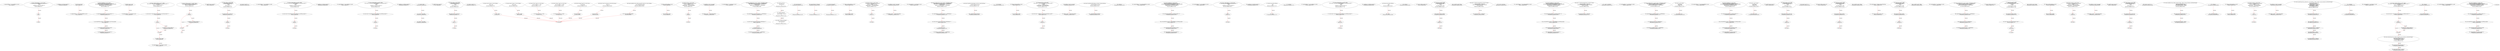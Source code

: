 digraph  {
13 [label="3_ mapping(address => uint) userBalance_re_ent12;\n13-new_variable-4-4", method="", type_label=new_variable];
19 [label="4_ function withdrawBalance_re_ent12() public{\n        if( ! (msg.sender.send(userBalance_re_ent12[msg.sender]) ) ){\n            revert();\n        }\n        userBalance_re_ent12[msg.sender] = 0;\n    }\n19-function_definition-5-10", method="withdrawBalance_re_ent12()", type_label=function_definition];
23 [label="5_ if\n23-if-6-8", method="withdrawBalance_re_ent12()", type_label=if];
1814 [label="5_ end_if", method="withdrawBalance_re_ent12()", type_label=end_if];
41 [label="8_ userBalance_re_ent12[msg.sender] = 0;\n41-expression_statement-9-9", method="withdrawBalance_re_ent12()", type_label=expression_statement];
49 [label="10_ bool private stopped;\n49-new_variable-11-11", method="", type_label=new_variable];
54 [label="11_ mapping(address => uint) redeemableEther_re_ent11;\n54-new_variable-12-12", method="", type_label=new_variable];
60 [label="12_ function claimReward_re_ent11() public {        \n        require(redeemableEther_re_ent11[msg.sender] > 0);\n        uint transferValue_re_ent11 = redeemableEther_re_ent11[msg.sender];\n        msg.sender.transfer(transferValue_re_ent11);    \n        redeemableEther_re_ent11[msg.sender] = 0;\n    }\n60-function_definition-13-18", method="claimReward_re_ent11()", type_label=function_definition];
64 [label="13_ require(redeemableEther_re_ent11[msg.sender] > 0);\n64-expression_statement-14-14", method="claimReward_re_ent11()", type_label=expression_statement];
75 [label="14_ uint transferValue_re_ent11 = redeemableEther_re_ent11[msg.sender];\n75-new_variable-15-15", method="claimReward_re_ent11()", type_label=new_variable];
85 [label="15_ msg.sender.transfer(transferValue_re_ent11);\n85-expression_statement-16-16", method="claimReward_re_ent11()", type_label=expression_statement];
94 [label="16_ redeemableEther_re_ent11[msg.sender] = 0;\n94-expression_statement-17-17", method="claimReward_re_ent11()", type_label=expression_statement];
102 [label="18_ address private _owner;\n102-new_variable-19-19", method="", type_label=new_variable];
107 [label="19_ mapping(address => uint) balances_re_ent1;\n107-new_variable-20-20", method="", type_label=new_variable];
113 [label="20_ function withdraw_balances_re_ent1 () public {\n       (bool success,) =msg.sender.call.value(balances_re_ent1[msg.sender ])(\"\");\n       if (success)\n          balances_re_ent1[msg.sender] = 0;\n      }\n113-function_definition-21-25", method="withdraw_balances_re_ent1()", type_label=function_definition];
117 [label="21_ (bool success,) =msg.sender.call.value(balances_re_ent1[msg.sender ])(\"\");\n117-new_variable-22-22", method="withdraw_balances_re_ent1()", type_label=new_variable];
141 [label="22_ if\n141-if-23-24", method="withdraw_balances_re_ent1()", type_label=if];
1932 [label="22_ end_if", method="withdraw_balances_re_ent1()", type_label=end_if];
143 [label="23_ balances_re_ent1[msg.sender] = 0;\n143-expression_statement-24-24", method="withdraw_balances_re_ent1()", type_label=expression_statement];
151 [label="25_ address private _master;\n151-new_variable-26-26", method="", type_label=new_variable];
156 [label="26_ mapping(address => uint) balances_re_ent36;\n156-new_variable-27-27", method="", type_label=new_variable];
162 [label="27_ function withdraw_balances_re_ent36 () public {\n       if (msg.sender.send(balances_re_ent36[msg.sender ]))\n          balances_re_ent36[msg.sender] = 0;\n      }\n162-function_definition-28-31", method="withdraw_balances_re_ent36()", type_label=function_definition];
166 [label="28_ if\n166-if-29-30", method="withdraw_balances_re_ent36()", type_label=if];
1957 [label="28_ end_if", method="withdraw_balances_re_ent36()", type_label=end_if];
179 [label="29_ balances_re_ent36[msg.sender] = 0;\n179-expression_statement-30-30", method="withdraw_balances_re_ent36()", type_label=expression_statement];
189 [label="32_ uint256 counter_re_ent35 =0;\n189-new_variable-33-33", method="", type_label=new_variable];
194 [label="33_ function callme_re_ent35() public{\n        require(counter_re_ent35<=5);\n	if( ! (msg.sender.send(10 ether) ) ){\n            revert();\n        }\n        counter_re_ent35 += 1;\n    }\n194-function_definition-34-40", method="callme_re_ent35()", type_label=function_definition];
198 [label="34_ require(counter_re_ent35<=5);\n198-expression_statement-35-35", method="callme_re_ent35()", type_label=expression_statement];
205 [label="35_ if\n205-if-36-38", method="callme_re_ent35()", type_label=if];
1996 [label="35_ end_if", method="callme_re_ent35()", type_label=end_if];
220 [label="38_ counter_re_ent35 += 1;\n220-expression_statement-39-39", method="callme_re_ent35()", type_label=expression_statement];
226 [label="41_ mapping(address => uint) userBalance_re_ent40;\n226-new_variable-42-42", method="", type_label=new_variable];
232 [label="42_ function withdrawBalance_re_ent40() public{\n        (bool success,)=msg.sender.call.value(userBalance_re_ent40[msg.sender])(\"\");\n        if( ! success ){\n            revert();\n        }\n        userBalance_re_ent40[msg.sender] = 0;\n    }\n232-function_definition-43-49", method="withdrawBalance_re_ent40()", type_label=function_definition];
236 [label="43_ (bool success,)=msg.sender.call.value(userBalance_re_ent40[msg.sender])(\"\");\n236-new_variable-44-44", method="withdrawBalance_re_ent40()", type_label=new_variable];
260 [label="44_ if\n260-if-45-47", method="withdrawBalance_re_ent40()", type_label=if];
2051 [label="44_ end_if", method="withdrawBalance_re_ent40()", type_label=end_if];
266 [label="47_ userBalance_re_ent40[msg.sender] = 0;\n266-expression_statement-48-48", method="withdrawBalance_re_ent40()", type_label=expression_statement];
284 [label="50_ mapping(address => uint) userBalance_re_ent33;\n284-new_variable-51-51", method="", type_label=new_variable];
290 [label="51_ function withdrawBalance_re_ent33() public{\n        (bool success,)= msg.sender.call.value(userBalance_re_ent33[msg.sender])(\"\");\n        if( ! success ){\n            revert();\n        }\n        userBalance_re_ent33[msg.sender] = 0;\n    }\n290-function_definition-52-58", method="withdrawBalance_re_ent33()", type_label=function_definition];
294 [label="52_ (bool success,)= msg.sender.call.value(userBalance_re_ent33[msg.sender])(\"\");\n294-new_variable-53-53", method="withdrawBalance_re_ent33()", type_label=new_variable];
318 [label="53_ if\n318-if-54-56", method="withdrawBalance_re_ent33()", type_label=if];
2109 [label="53_ end_if", method="withdrawBalance_re_ent33()", type_label=end_if];
324 [label="56_ userBalance_re_ent33[msg.sender] = 0;\n324-expression_statement-57-57", method="withdrawBalance_re_ent33()", type_label=expression_statement];
344 [label="61_ stopped = false;\n344-expression_statement-62-62", method="", type_label=expression_statement];
349 [label="62_ _owner = msg.sender;\n349-expression_statement-63-63", method="", type_label=expression_statement];
355 [label="63_ _master = msg.sender;\n355-expression_statement-64-64", method="", type_label=expression_statement];
377 [label="67_ uint256 counter_re_ent42 =0;\n377-new_variable-68-68", method="", type_label=new_variable];
382 [label="68_ function callme_re_ent42() public{\n        require(counter_re_ent42<=5);\n	if( ! (msg.sender.send(10 ether) ) ){\n            revert();\n        }\n        counter_re_ent42 += 1;\n    }\n382-function_definition-69-75", method="callme_re_ent42()", type_label=function_definition];
386 [label="69_ require(counter_re_ent42<=5);\n386-expression_statement-70-70", method="callme_re_ent42()", type_label=expression_statement];
393 [label="70_ if\n393-if-71-73", method="callme_re_ent42()", type_label=if];
2184 [label="70_ end_if", method="callme_re_ent42()", type_label=end_if];
408 [label="73_ counter_re_ent42 += 1;\n408-expression_statement-74-74", method="callme_re_ent42()", type_label=expression_statement];
412 [label="75_ function owner() public view returns (address)\n    {\n        return _owner;\n    }\n412-function_definition-76-79", method="owner()", type_label=function_definition];
421 [label="77_ return _owner;\n421-return-78-78", method="owner()", type_label=return];
423 [label="79_ address payable lastPlayer_re_ent2;\n423-new_variable-80-80", method="", type_label=new_variable];
427 [label="80_ uint jackpot_re_ent2;\n427-new_variable-81-81", method="", type_label=new_variable];
431 [label="81_ function buyTicket_re_ent2() public{\n	    if (!(lastPlayer_re_ent2.send(jackpot_re_ent2)))\n        revert();\n      lastPlayer_re_ent2 = msg.sender;\n      jackpot_re_ent2    = address(this).balance;\n    }\n431-function_definition-82-87", method="buyTicket_re_ent2()", type_label=function_definition];
435 [label="82_ if\n435-if-83-84", method="buyTicket_re_ent2()", type_label=if];
2226 [label="82_ end_if", method="buyTicket_re_ent2()", type_label=end_if];
446 [label="84_ lastPlayer_re_ent2 = msg.sender;\n446-expression_statement-85-85", method="buyTicket_re_ent2()", type_label=expression_statement];
452 [label="85_ jackpot_re_ent2    = address(this).balance;\n452-expression_statement-86-86", method="buyTicket_re_ent2()", type_label=expression_statement];
460 [label="87_ function master() public view returns (address)\n    {\n        return _master;\n    }\n460-function_definition-88-91", method="master()", type_label=function_definition];
469 [label="89_ return _master;\n469-return-90-90", method="master()", type_label=return];
471 [label="91_ mapping(address => uint) balances_re_ent17;\n471-new_variable-92-92", method="", type_label=new_variable];
477 [label="92_ function withdrawFunds_re_ent17 (uint256 _weiToWithdraw) public {\n        require(balances_re_ent17[msg.sender] >= _weiToWithdraw);\n        (bool success,)=msg.sender.call.value(_weiToWithdraw)(\"\");\n        require(success);   \n        balances_re_ent17[msg.sender] -= _weiToWithdraw;\n    }\n477-function_definition-93-98", method="withdrawFunds_re_ent17(uint256 _weiToWithdraw)", type_label=function_definition];
485 [label="93_ require(balances_re_ent17[msg.sender] >= _weiToWithdraw);\n485-expression_statement-94-94", method="withdrawFunds_re_ent17(uint256 _weiToWithdraw)", type_label=expression_statement];
496 [label="94_ (bool success,)=msg.sender.call.value(_weiToWithdraw)(\"\");\n496-new_variable-95-95", method="withdrawFunds_re_ent17(uint256 _weiToWithdraw)", type_label=new_variable];
516 [label="95_ require(success);\n516-expression_statement-96-96", method="withdrawFunds_re_ent17(uint256 _weiToWithdraw)", type_label=expression_statement];
521 [label="96_ balances_re_ent17[msg.sender] -= _weiToWithdraw;\n521-expression_statement-97-97", method="withdrawFunds_re_ent17(uint256 _weiToWithdraw)", type_label=expression_statement];
529 [label="98_ modifier onlyOwner()\n    {\n        require(isOwner());\n        _;\n    }\n529-expression_statement-99-103", method="", type_label=expression_statement];
532 [label="100_ require(isOwner());\n532-expression_statement-101-101", method="", type_label=expression_statement];
538 [label="101_ _;\n538-expression_statement-102-102", method="", type_label=expression_statement];
540 [label="103_ modifier onlyMaster()\n    {\n        require(isMaster() || isOwner());\n        _;\n    }\n540-expression_statement-104-108", method="", type_label=expression_statement];
543 [label="105_ require(isMaster() || isOwner());\n543-expression_statement-106-106", method="", type_label=expression_statement];
552 [label="106_ _;\n552-expression_statement-107-107", method="", type_label=expression_statement];
554 [label="108_ modifier onlyWhenNotStopped()\n    {\n        require(!isStopped());\n        _;\n    }\n554-expression_statement-109-113", method="", type_label=expression_statement];
557 [label="110_ require(!isStopped());\n557-expression_statement-111-111", method="", type_label=expression_statement];
564 [label="111_ _;\n564-expression_statement-112-112", method="", type_label=expression_statement];
566 [label="113_ function isOwner() public view returns (bool)\n    {\n        return msg.sender == _owner;\n    }\n566-function_definition-114-117", method="isOwner()", type_label=function_definition];
575 [label="115_ return msg.sender == _owner;\n575-return-116-116", method="isOwner()", type_label=return];
581 [label="117_ address payable lastPlayer_re_ent37;\n581-new_variable-118-118", method="", type_label=new_variable];
585 [label="118_ uint jackpot_re_ent37;\n585-new_variable-119-119", method="", type_label=new_variable];
589 [label="119_ function buyTicket_re_ent37() public{\n	    if (!(lastPlayer_re_ent37.send(jackpot_re_ent37)))\n        revert();\n      lastPlayer_re_ent37 = msg.sender;\n      jackpot_re_ent37    = address(this).balance;\n    }\n589-function_definition-120-125", method="buyTicket_re_ent37()", type_label=function_definition];
593 [label="120_ if\n593-if-121-122", method="buyTicket_re_ent37()", type_label=if];
2384 [label="120_ end_if", method="buyTicket_re_ent37()", type_label=end_if];
604 [label="122_ lastPlayer_re_ent37 = msg.sender;\n604-expression_statement-123-123", method="buyTicket_re_ent37()", type_label=expression_statement];
610 [label="123_ jackpot_re_ent37    = address(this).balance;\n610-expression_statement-124-124", method="buyTicket_re_ent37()", type_label=expression_statement];
618 [label="125_ function isMaster() public view returns (bool)\n    {\n        return msg.sender == _master;\n    }\n618-function_definition-126-129", method="isMaster()", type_label=function_definition];
627 [label="127_ return msg.sender == _master;\n627-return-128-128", method="isMaster()", type_label=return];
633 [label="129_ mapping(address => uint) balances_re_ent3;\n633-new_variable-130-130", method="", type_label=new_variable];
639 [label="130_ function withdrawFunds_re_ent3 (uint256 _weiToWithdraw) public {\n        require(balances_re_ent3[msg.sender] >= _weiToWithdraw);\n	(bool success,)= msg.sender.call.value(_weiToWithdraw)(\"\");\n        require(success);   \n        balances_re_ent3[msg.sender] -= _weiToWithdraw;\n    }\n639-function_definition-131-136", method="withdrawFunds_re_ent3(uint256 _weiToWithdraw)", type_label=function_definition];
647 [label="131_ require(balances_re_ent3[msg.sender] >= _weiToWithdraw);\n647-expression_statement-132-132", method="withdrawFunds_re_ent3(uint256 _weiToWithdraw)", type_label=expression_statement];
658 [label="132_ (bool success,)= msg.sender.call.value(_weiToWithdraw)(\"\");\n658-new_variable-133-133", method="withdrawFunds_re_ent3(uint256 _weiToWithdraw)", type_label=new_variable];
678 [label="133_ require(success);\n678-expression_statement-134-134", method="withdrawFunds_re_ent3(uint256 _weiToWithdraw)", type_label=expression_statement];
683 [label="134_ balances_re_ent3[msg.sender] -= _weiToWithdraw;\n683-expression_statement-135-135", method="withdrawFunds_re_ent3(uint256 _weiToWithdraw)", type_label=expression_statement];
691 [label="136_ function transferOwnership(address newOwner) external onlyOwner\n    {\n        _transferOwnership(newOwner);\n    }\n691-function_definition-137-140", method="transferOwnership(address newOwner)", type_label=function_definition];
698 [label="136_ onlyOwner\n698-expression_statement-137-137", method="transferOwnership(address newOwner)", type_label=expression_statement];
701 [label="138_ _transferOwnership(newOwner);\n701-expression_statement-139-139", method="transferOwnership(address newOwner)", type_label=expression_statement];
706 [label="140_ address payable lastPlayer_re_ent9;\n706-new_variable-141-141", method="", type_label=new_variable];
710 [label="141_ uint jackpot_re_ent9;\n710-new_variable-142-142", method="", type_label=new_variable];
714 [label="142_ function buyTicket_re_ent9() public{\n	    (bool success,) = lastPlayer_re_ent9.call.value(jackpot_re_ent9)(\"\");\n	    if (!success)\n	        revert();\n      lastPlayer_re_ent9 = msg.sender;\n      jackpot_re_ent9    = address(this).balance;\n    }\n714-function_definition-143-149", method="buyTicket_re_ent9()", type_label=function_definition];
718 [label="143_ (bool success,) = lastPlayer_re_ent9.call.value(jackpot_re_ent9)(\"\");\n718-new_variable-144-144", method="buyTicket_re_ent9()", type_label=new_variable];
736 [label="144_ if\n736-if-145-146", method="buyTicket_re_ent9()", type_label=if];
2527 [label="144_ end_if", method="buyTicket_re_ent9()", type_label=end_if];
741 [label="146_ lastPlayer_re_ent9 = msg.sender;\n741-expression_statement-147-147", method="buyTicket_re_ent9()", type_label=expression_statement];
747 [label="147_ jackpot_re_ent9    = address(this).balance;\n747-expression_statement-148-148", method="buyTicket_re_ent9()", type_label=expression_statement];
755 [label="149_ function transferMasterRole(address newMaster) external onlyOwner\n    {\n        _transferMasterRole(newMaster);\n    }\n755-function_definition-150-153", method="transferMasterRole(address newMaster)", type_label=function_definition];
762 [label="149_ onlyOwner\n762-expression_statement-150-150", method="transferMasterRole(address newMaster)", type_label=expression_statement];
765 [label="151_ _transferMasterRole(newMaster);\n765-expression_statement-152-152", method="transferMasterRole(address newMaster)", type_label=expression_statement];
770 [label="153_ mapping(address => uint) redeemableEther_re_ent25;\n770-new_variable-154-154", method="", type_label=new_variable];
776 [label="154_ function claimReward_re_ent25() public {        \n        require(redeemableEther_re_ent25[msg.sender] > 0);\n        uint transferValue_re_ent25 = redeemableEther_re_ent25[msg.sender];\n        msg.sender.transfer(transferValue_re_ent25);    \n        redeemableEther_re_ent25[msg.sender] = 0;\n    }\n776-function_definition-155-160", method="claimReward_re_ent25()", type_label=function_definition];
780 [label="155_ require(redeemableEther_re_ent25[msg.sender] > 0);\n780-expression_statement-156-156", method="claimReward_re_ent25()", type_label=expression_statement];
791 [label="156_ uint transferValue_re_ent25 = redeemableEther_re_ent25[msg.sender];\n791-new_variable-157-157", method="claimReward_re_ent25()", type_label=new_variable];
801 [label="157_ msg.sender.transfer(transferValue_re_ent25);\n801-expression_statement-158-158", method="claimReward_re_ent25()", type_label=expression_statement];
810 [label="158_ redeemableEther_re_ent25[msg.sender] = 0;\n810-expression_statement-159-159", method="claimReward_re_ent25()", type_label=expression_statement];
818 [label="160_ function isStopped() public view returns (bool)\n    {\n        return stopped;\n    }\n818-function_definition-161-164", method="isStopped()", type_label=function_definition];
827 [label="162_ return stopped;\n827-return-163-163", method="isStopped()", type_label=return];
829 [label="164_ mapping(address => uint) userBalance_re_ent19;\n829-new_variable-165-165", method="", type_label=new_variable];
835 [label="165_ function withdrawBalance_re_ent19() public{\n        if( ! (msg.sender.send(userBalance_re_ent19[msg.sender]) ) ){\n            revert();\n        }\n        userBalance_re_ent19[msg.sender] = 0;\n    }\n835-function_definition-166-171", method="withdrawBalance_re_ent19()", type_label=function_definition];
839 [label="166_ if\n839-if-167-169", method="withdrawBalance_re_ent19()", type_label=if];
2630 [label="166_ end_if", method="withdrawBalance_re_ent19()", type_label=end_if];
857 [label="169_ userBalance_re_ent19[msg.sender] = 0;\n857-expression_statement-170-170", method="withdrawBalance_re_ent19()", type_label=expression_statement];
865 [label="171_ function stop() public onlyOwner\n    {\n        _stop();\n    }\n865-function_definition-172-175", method="stop()", type_label=function_definition];
868 [label="171_ onlyOwner\n868-expression_statement-172-172", method="stop()", type_label=expression_statement];
871 [label="173_ _stop();\n871-expression_statement-174-174", method="stop()", type_label=expression_statement];
874 [label="175_ mapping(address => uint) userBalance_re_ent26;\n874-new_variable-176-176", method="", type_label=new_variable];
880 [label="176_ function withdrawBalance_re_ent26() public{\n        (bool success,)= msg.sender.call.value(userBalance_re_ent26[msg.sender])(\"\");\n        if( ! success ){\n            revert();\n        }\n        userBalance_re_ent26[msg.sender] = 0;\n    }\n880-function_definition-177-183", method="withdrawBalance_re_ent26()", type_label=function_definition];
884 [label="177_ (bool success,)= msg.sender.call.value(userBalance_re_ent26[msg.sender])(\"\");\n884-new_variable-178-178", method="withdrawBalance_re_ent26()", type_label=new_variable];
908 [label="178_ if\n908-if-179-181", method="withdrawBalance_re_ent26()", type_label=if];
2699 [label="178_ end_if", method="withdrawBalance_re_ent26()", type_label=end_if];
914 [label="181_ userBalance_re_ent26[msg.sender] = 0;\n914-expression_statement-182-182", method="withdrawBalance_re_ent26()", type_label=expression_statement];
922 [label="183_ function start() public onlyOwner\n    {\n        _start();\n    }\n922-function_definition-184-187", method="start()", type_label=function_definition];
925 [label="183_ onlyOwner\n925-expression_statement-184-184", method="start()", type_label=expression_statement];
928 [label="185_ _start();\n928-expression_statement-186-186", method="start()", type_label=expression_statement];
931 [label="187_ bool not_called_re_ent20 = true;\n931-new_variable-188-188", method="", type_label=new_variable];
937 [label="188_ function bug_re_ent20() public{\n        require(not_called_re_ent20);\n        if( ! (msg.sender.send(1 ether) ) ){\n            revert();\n        }\n        not_called_re_ent20 = false;\n    }\n937-function_definition-189-195", method="bug_re_ent20()", type_label=function_definition];
941 [label="189_ require(not_called_re_ent20);\n941-expression_statement-190-190", method="bug_re_ent20()", type_label=expression_statement];
946 [label="190_ if\n946-if-191-193", method="bug_re_ent20()", type_label=if];
2737 [label="190_ end_if", method="bug_re_ent20()", type_label=end_if];
961 [label="193_ not_called_re_ent20 = false;\n961-expression_statement-194-194", method="bug_re_ent20()", type_label=expression_statement];
966 [label="195_ function _transferOwnership(address newOwner) internal\n    {\n        require(newOwner != address(0));\n        emit OwnershipTransferred(_owner, newOwner);\n        _owner = newOwner;\n    }\n966-function_definition-196-201", method="_transferOwnership(address newOwner)", type_label=function_definition];
974 [label="197_ require(newOwner != address(0));\n974-expression_statement-198-198", method="_transferOwnership(address newOwner)", type_label=expression_statement];
989 [label="199_ _owner = newOwner;\n989-expression_statement-200-200", method="_transferOwnership(address newOwner)", type_label=expression_statement];
993 [label="201_ mapping(address => uint) redeemableEther_re_ent32;\n993-new_variable-202-202", method="", type_label=new_variable];
999 [label="202_ function claimReward_re_ent32() public {        \n        require(redeemableEther_re_ent32[msg.sender] > 0);\n        uint transferValue_re_ent32 = redeemableEther_re_ent32[msg.sender];\n        msg.sender.transfer(transferValue_re_ent32);    \n        redeemableEther_re_ent32[msg.sender] = 0;\n    }\n999-function_definition-203-208", method="claimReward_re_ent32()", type_label=function_definition];
1003 [label="203_ require(redeemableEther_re_ent32[msg.sender] > 0);\n1003-expression_statement-204-204", method="claimReward_re_ent32()", type_label=expression_statement];
1014 [label="204_ uint transferValue_re_ent32 = redeemableEther_re_ent32[msg.sender];\n1014-new_variable-205-205", method="claimReward_re_ent32()", type_label=new_variable];
1024 [label="205_ msg.sender.transfer(transferValue_re_ent32);\n1024-expression_statement-206-206", method="claimReward_re_ent32()", type_label=expression_statement];
1033 [label="206_ redeemableEther_re_ent32[msg.sender] = 0;\n1033-expression_statement-207-207", method="claimReward_re_ent32()", type_label=expression_statement];
1041 [label="208_ function _transferMasterRole(address newMaster) internal\n    {\n        require(newMaster != address(0));\n        emit MasterRoleTransferred(_master, newMaster);\n        _master = newMaster;\n    }\n1041-function_definition-209-214", method="_transferMasterRole(address newMaster)", type_label=function_definition];
1049 [label="210_ require(newMaster != address(0));\n1049-expression_statement-211-211", method="_transferMasterRole(address newMaster)", type_label=expression_statement];
1064 [label="212_ _master = newMaster;\n1064-expression_statement-213-213", method="_transferMasterRole(address newMaster)", type_label=expression_statement];
1068 [label="214_ mapping(address => uint) balances_re_ent38;\n1068-new_variable-215-215", method="", type_label=new_variable];
1074 [label="215_ function withdrawFunds_re_ent38 (uint256 _weiToWithdraw) public {\n        require(balances_re_ent38[msg.sender] >= _weiToWithdraw);\n        require(msg.sender.send(_weiToWithdraw));   \n        balances_re_ent38[msg.sender] -= _weiToWithdraw;\n    }\n1074-function_definition-216-220", method="withdrawFunds_re_ent38(uint256 _weiToWithdraw)", type_label=function_definition];
1082 [label="216_ require(balances_re_ent38[msg.sender] >= _weiToWithdraw);\n1082-expression_statement-217-217", method="withdrawFunds_re_ent38(uint256 _weiToWithdraw)", type_label=expression_statement];
1093 [label="217_ require(msg.sender.send(_weiToWithdraw));\n1093-expression_statement-218-218", method="withdrawFunds_re_ent38(uint256 _weiToWithdraw)", type_label=expression_statement];
1105 [label="218_ balances_re_ent38[msg.sender] -= _weiToWithdraw;\n1105-expression_statement-219-219", method="withdrawFunds_re_ent38(uint256 _weiToWithdraw)", type_label=expression_statement];
1113 [label="220_ function _stop() internal\n    {\n        emit Stopped();\n        stopped = true;\n    }\n1113-function_definition-221-225", method="_stop()", type_label=function_definition];
1119 [label="223_ stopped = true;\n1119-expression_statement-224-224", method="_stop()", type_label=expression_statement];
1124 [label="225_ mapping(address => uint) redeemableEther_re_ent4;\n1124-new_variable-226-226", method="", type_label=new_variable];
1130 [label="226_ function claimReward_re_ent4() public {        \n        require(redeemableEther_re_ent4[msg.sender] > 0);\n        uint transferValue_re_ent4 = redeemableEther_re_ent4[msg.sender];\n        msg.sender.transfer(transferValue_re_ent4);    \n        redeemableEther_re_ent4[msg.sender] = 0;\n    }\n1130-function_definition-227-232", method="claimReward_re_ent4()", type_label=function_definition];
1134 [label="227_ require(redeemableEther_re_ent4[msg.sender] > 0);\n1134-expression_statement-228-228", method="claimReward_re_ent4()", type_label=expression_statement];
1145 [label="228_ uint transferValue_re_ent4 = redeemableEther_re_ent4[msg.sender];\n1145-new_variable-229-229", method="claimReward_re_ent4()", type_label=new_variable];
1155 [label="229_ msg.sender.transfer(transferValue_re_ent4);\n1155-expression_statement-230-230", method="claimReward_re_ent4()", type_label=expression_statement];
1164 [label="230_ redeemableEther_re_ent4[msg.sender] = 0;\n1164-expression_statement-231-231", method="claimReward_re_ent4()", type_label=expression_statement];
1172 [label="232_ function _start() internal\n    {\n        emit Started();\n        stopped = false;\n    }\n1172-function_definition-233-237", method="_start()", type_label=function_definition];
1178 [label="235_ stopped = false;\n1178-expression_statement-236-236", method="_start()", type_label=expression_statement];
1183 [label="237_ uint256 counter_re_ent7 =0;\n1183-new_variable-238-238", method="", type_label=new_variable];
1188 [label="238_ function callme_re_ent7() public{\n        require(counter_re_ent7<=5);\n	if( ! (msg.sender.send(10 ether) ) ){\n            revert();\n        }\n        counter_re_ent7 += 1;\n    }\n1188-function_definition-239-245", method="callme_re_ent7()", type_label=function_definition];
1192 [label="239_ require(counter_re_ent7<=5);\n1192-expression_statement-240-240", method="callme_re_ent7()", type_label=expression_statement];
1199 [label="240_ if\n1199-if-241-243", method="callme_re_ent7()", type_label=if];
2990 [label="240_ end_if", method="callme_re_ent7()", type_label=end_if];
1214 [label="243_ counter_re_ent7 += 1;\n1214-expression_statement-244-244", method="callme_re_ent7()", type_label=expression_statement];
1224 [label="248_ bool not_called_re_ent41 = true;\n1224-new_variable-249-249", method="", type_label=new_variable];
1230 [label="249_ function bug_re_ent41() public{\n        require(not_called_re_ent41);\n        if( ! (msg.sender.send(1 ether) ) ){\n            revert();\n        }\n        not_called_re_ent41 = false;\n    }\n1230-function_definition-250-256", method="bug_re_ent41()", type_label=function_definition];
1234 [label="250_ require(not_called_re_ent41);\n1234-expression_statement-251-251", method="bug_re_ent41()", type_label=expression_statement];
1239 [label="251_ if\n1239-if-252-254", method="bug_re_ent41()", type_label=if];
3030 [label="251_ end_if", method="bug_re_ent41()", type_label=end_if];
1254 [label="254_ not_called_re_ent41 = false;\n1254-expression_statement-255-255", method="bug_re_ent41()", type_label=expression_statement];
1259 [label="256_ mapping(string => address) private addressMap;\n1259-new_variable-257-257", method="", type_label=new_variable];
1266 [label="257_ bool not_called_re_ent27 = true;\n1266-new_variable-258-258", method="", type_label=new_variable];
1272 [label="258_ function bug_re_ent27() public{\n        require(not_called_re_ent27);\n        if( ! (msg.sender.send(1 ether) ) ){\n            revert();\n        }\n        not_called_re_ent27 = false;\n    }\n1272-function_definition-259-265", method="bug_re_ent27()", type_label=function_definition];
1276 [label="259_ require(not_called_re_ent27);\n1276-expression_statement-260-260", method="bug_re_ent27()", type_label=expression_statement];
1281 [label="260_ if\n1281-if-261-263", method="bug_re_ent27()", type_label=if];
3072 [label="260_ end_if", method="bug_re_ent27()", type_label=end_if];
1296 [label="263_ not_called_re_ent27 = false;\n1296-expression_statement-264-264", method="bug_re_ent27()", type_label=expression_statement];
1311 [label="266_ mapping(address => uint) balances_re_ent31;\n1311-new_variable-267-267", method="", type_label=new_variable];
1317 [label="267_ function withdrawFunds_re_ent31 (uint256 _weiToWithdraw) public {\n        require(balances_re_ent31[msg.sender] >= _weiToWithdraw);\n        require(msg.sender.send(_weiToWithdraw));   \n        balances_re_ent31[msg.sender] -= _weiToWithdraw;\n    }\n1317-function_definition-268-272", method="withdrawFunds_re_ent31(uint256 _weiToWithdraw)", type_label=function_definition];
1325 [label="268_ require(balances_re_ent31[msg.sender] >= _weiToWithdraw);\n1325-expression_statement-269-269", method="withdrawFunds_re_ent31(uint256 _weiToWithdraw)", type_label=expression_statement];
1336 [label="269_ require(msg.sender.send(_weiToWithdraw));\n1336-expression_statement-270-270", method="withdrawFunds_re_ent31(uint256 _weiToWithdraw)", type_label=expression_statement];
1348 [label="270_ balances_re_ent31[msg.sender] -= _weiToWithdraw;\n1348-expression_statement-271-271", method="withdrawFunds_re_ent31(uint256 _weiToWithdraw)", type_label=expression_statement];
1366 [label="273_ bool not_called_re_ent13 = true;\n1366-new_variable-274-274", method="", type_label=new_variable];
1372 [label="274_ function bug_re_ent13() public{\n        require(not_called_re_ent13);\n        (bool success,)=msg.sender.call.value(1 ether)(\"\");\n        if( ! success ){\n            revert();\n        }\n        not_called_re_ent13 = false;\n    }\n1372-function_definition-275-282", method="bug_re_ent13()", type_label=function_definition];
1376 [label="275_ require(not_called_re_ent13);\n1376-expression_statement-276-276", method="bug_re_ent13()", type_label=expression_statement];
1381 [label="276_ (bool success,)=msg.sender.call.value(1 ether)(\"\");\n1381-new_variable-277-277", method="bug_re_ent13()", type_label=new_variable];
1402 [label="277_ if\n1402-if-278-280", method="bug_re_ent13()", type_label=if];
3193 [label="277_ end_if", method="bug_re_ent13()", type_label=end_if];
1408 [label="280_ not_called_re_ent13 = false;\n1408-expression_statement-281-281", method="bug_re_ent13()", type_label=expression_statement];
1419 [label="283_ function version() external pure returns(string memory)\n    {\n        return '0.0.1';\n    }\n1419-function_definition-284-287", method="version()", type_label=function_definition];
1428 [label="285_ return '0.0.1';\n1428-return-286-286", method="version()", type_label=return];
1431 [label="287_ address payable lastPlayer_re_ent23;\n1431-new_variable-288-288", method="", type_label=new_variable];
1435 [label="288_ uint jackpot_re_ent23;\n1435-new_variable-289-289", method="", type_label=new_variable];
1439 [label="289_ function buyTicket_re_ent23() public{\n	    if (!(lastPlayer_re_ent23.send(jackpot_re_ent23)))\n        revert();\n      lastPlayer_re_ent23 = msg.sender;\n      jackpot_re_ent23    = address(this).balance;\n    }\n1439-function_definition-290-295", method="buyTicket_re_ent23()", type_label=function_definition];
1443 [label="290_ if\n1443-if-291-292", method="buyTicket_re_ent23()", type_label=if];
3234 [label="290_ end_if", method="buyTicket_re_ent23()", type_label=end_if];
1454 [label="292_ lastPlayer_re_ent23 = msg.sender;\n1454-expression_statement-293-293", method="buyTicket_re_ent23()", type_label=expression_statement];
1460 [label="293_ jackpot_re_ent23    = address(this).balance;\n1460-expression_statement-294-294", method="buyTicket_re_ent23()", type_label=expression_statement];
1468 [label="295_ function getAddress(string calldata channelId) external view returns (address)\n    {\n        return addressMap[channelId];\n    }\n1468-function_definition-296-299", method="getAddress(string calldata channelId)", type_label=function_definition];
1481 [label="297_ return addressMap[channelId];\n1481-return-298-298", method="getAddress(string calldata channelId)", type_label=return];
1485 [label="299_ uint256 counter_re_ent14 =0;\n1485-new_variable-300-300", method="", type_label=new_variable];
1490 [label="300_ function callme_re_ent14() public{\n        require(counter_re_ent14<=5);\n	if( ! (msg.sender.send(10 ether) ) ){\n            revert();\n        }\n        counter_re_ent14 += 1;\n    }\n1490-function_definition-301-307", method="callme_re_ent14()", type_label=function_definition];
1494 [label="301_ require(counter_re_ent14<=5);\n1494-expression_statement-302-302", method="callme_re_ent14()", type_label=expression_statement];
1501 [label="302_ if\n1501-if-303-305", method="callme_re_ent14()", type_label=if];
3292 [label="302_ end_if", method="callme_re_ent14()", type_label=end_if];
1516 [label="305_ counter_re_ent14 += 1;\n1516-expression_statement-306-306", method="callme_re_ent14()", type_label=expression_statement];
1520 [label="307_ function setAddress(string calldata channelId, address _address) external onlyMaster onlyWhenNotStopped\n    {\n        require(bytes(channelId).length > 0);\n        addressMap[channelId] = _address;\n        emit SetAddress(channelId, _address);\n    }\n1520-function_definition-308-313", method="setAddress(string calldata channelId,address _address)", type_label=function_definition];
1531 [label="307_ onlyMaster\n1531-expression_statement-308-308", method="setAddress(string calldata channelId,address _address)", type_label=expression_statement];
1533 [label="307_ onlyWhenNotStopped\n1533-expression_statement-308-308", method="setAddress(string calldata channelId,address _address)", type_label=expression_statement];
1536 [label="309_ require(bytes(channelId).length > 0);\n1536-expression_statement-310-310", method="setAddress(string calldata channelId,address _address)", type_label=expression_statement];
1547 [label="310_ addressMap[channelId] = _address;\n1547-expression_statement-311-311", method="setAddress(string calldata channelId,address _address)", type_label=expression_statement];
1559 [label="313_ address payable lastPlayer_re_ent30;\n1559-new_variable-314-314", method="", type_label=new_variable];
1563 [label="314_ uint jackpot_re_ent30;\n1563-new_variable-315-315", method="", type_label=new_variable];
1567 [label="315_ function buyTicket_re_ent30() public{\n	    if (!(lastPlayer_re_ent30.send(jackpot_re_ent30)))\n        revert();\n      lastPlayer_re_ent30 = msg.sender;\n      jackpot_re_ent30    = address(this).balance;\n    }\n1567-function_definition-316-321", method="buyTicket_re_ent30()", type_label=function_definition];
1571 [label="316_ if\n1571-if-317-318", method="buyTicket_re_ent30()", type_label=if];
3362 [label="316_ end_if", method="buyTicket_re_ent30()", type_label=end_if];
1582 [label="318_ lastPlayer_re_ent30 = msg.sender;\n1582-expression_statement-319-319", method="buyTicket_re_ent30()", type_label=expression_statement];
1588 [label="319_ jackpot_re_ent30    = address(this).balance;\n1588-expression_statement-320-320", method="buyTicket_re_ent30()", type_label=expression_statement];
1596 [label="321_ function updateChannel(string calldata from, string calldata to, address _address) external onlyMaster onlyWhenNotStopped\n    {\n        require(bytes(from).length > 0);\n        require(bytes(to).length > 0);\n        require(addressMap[to] == address(0));\n        addressMap[to] = _address;\n        addressMap[from] = address(0);\n        emit UpdateAddress(from, to);\n    }\n1596-function_definition-322-330", method="updateChannel(string calldata from,string calldata to,address _address)", type_label=function_definition];
1611 [label="321_ onlyMaster\n1611-expression_statement-322-322", method="updateChannel(string calldata from,string calldata to,address _address)", type_label=expression_statement];
1613 [label="321_ onlyWhenNotStopped\n1613-expression_statement-322-322", method="updateChannel(string calldata from,string calldata to,address _address)", type_label=expression_statement];
1616 [label="323_ require(bytes(from).length > 0);\n1616-expression_statement-324-324", method="updateChannel(string calldata from,string calldata to,address _address)", type_label=expression_statement];
1627 [label="324_ require(bytes(to).length > 0);\n1627-expression_statement-325-325", method="updateChannel(string calldata from,string calldata to,address _address)", type_label=expression_statement];
1638 [label="325_ require(addressMap[to] == address(0));\n1638-expression_statement-326-326", method="updateChannel(string calldata from,string calldata to,address _address)", type_label=expression_statement];
1649 [label="326_ addressMap[to] = _address;\n1649-expression_statement-327-327", method="updateChannel(string calldata from,string calldata to,address _address)", type_label=expression_statement];
1655 [label="327_ addressMap[from] = address(0);\n1655-expression_statement-328-328", method="updateChannel(string calldata from,string calldata to,address _address)", type_label=expression_statement];
1669 [label="330_ mapping(address => uint) balances_re_ent8;\n1669-new_variable-331-331", method="", type_label=new_variable];
1675 [label="331_ function withdraw_balances_re_ent8 () public {\n       (bool success,) = msg.sender.call.value(balances_re_ent8[msg.sender ])(\"\");\n       if (success)\n          balances_re_ent8[msg.sender] = 0;\n      }\n1675-function_definition-332-336", method="withdraw_balances_re_ent8()", type_label=function_definition];
1679 [label="332_ (bool success,) = msg.sender.call.value(balances_re_ent8[msg.sender ])(\"\");\n1679-new_variable-333-333", method="withdraw_balances_re_ent8()", type_label=new_variable];
1703 [label="333_ if\n1703-if-334-335", method="withdraw_balances_re_ent8()", type_label=if];
3494 [label="333_ end_if", method="withdraw_balances_re_ent8()", type_label=end_if];
1705 [label="334_ balances_re_ent8[msg.sender] = 0;\n1705-expression_statement-335-335", method="withdraw_balances_re_ent8()", type_label=expression_statement];
1713 [label="336_ function deleteChannel(string calldata channelId) external onlyMaster onlyWhenNotStopped\n    {\n        require(bytes(channelId).length > 0);\n        addressMap[channelId] = address(0);\n        emit DeleteAddress(channelId);\n    }\n1713-function_definition-337-342", method="deleteChannel(string calldata channelId)", type_label=function_definition];
1720 [label="336_ onlyMaster\n1720-expression_statement-337-337", method="deleteChannel(string calldata channelId)", type_label=expression_statement];
1722 [label="336_ onlyWhenNotStopped\n1722-expression_statement-337-337", method="deleteChannel(string calldata channelId)", type_label=expression_statement];
1725 [label="338_ require(bytes(channelId).length > 0);\n1725-expression_statement-339-339", method="deleteChannel(string calldata channelId)", type_label=expression_statement];
1736 [label="339_ addressMap[channelId] = address(0);\n1736-expression_statement-340-340", method="deleteChannel(string calldata channelId)", type_label=expression_statement];
1748 [label="342_ mapping(address => uint) redeemableEther_re_ent39;\n1748-new_variable-343-343", method="", type_label=new_variable];
1754 [label="343_ function claimReward_re_ent39() public {        \n        require(redeemableEther_re_ent39[msg.sender] > 0);\n        uint transferValue_re_ent39 = redeemableEther_re_ent39[msg.sender];\n        msg.sender.transfer(transferValue_re_ent39);    \n        redeemableEther_re_ent39[msg.sender] = 0;\n    }\n1754-function_definition-344-349", method="claimReward_re_ent39()", type_label=function_definition];
1758 [label="344_ require(redeemableEther_re_ent39[msg.sender] > 0);\n1758-expression_statement-345-345", method="claimReward_re_ent39()", type_label=expression_statement];
1769 [label="345_ uint transferValue_re_ent39 = redeemableEther_re_ent39[msg.sender];\n1769-new_variable-346-346", method="claimReward_re_ent39()", type_label=new_variable];
1779 [label="346_ msg.sender.transfer(transferValue_re_ent39);\n1779-expression_statement-347-347", method="claimReward_re_ent39()", type_label=expression_statement];
1788 [label="347_ redeemableEther_re_ent39[msg.sender] = 0;\n1788-expression_statement-348-348", method="claimReward_re_ent39()", type_label=expression_statement];
1 [label="0_ start_node", method="", type_label=start];
2 [label="0_ exit_node", method="", type_label=exit];
187;
19 -> 23  [color=red, controlflow_type=next_line, edge_type=CFG_edge, key=0, label=next_line];
23 -> 1814  [color=red, controlflow_type=neg_next, edge_type=CFG_edge, key=0, label=neg_next];
49 -> 54  [color=red, controlflow_type=next_line, edge_type=CFG_edge, key=0, label=next_line];
60 -> 64  [color=red, controlflow_type=next_line, edge_type=CFG_edge, key=0, label=next_line];
64 -> 75  [color=red, controlflow_type=next_line, edge_type=CFG_edge, key=0, label=next_line];
75 -> 85  [color=red, controlflow_type=next_line, edge_type=CFG_edge, key=0, label=next_line];
85 -> 94  [color=red, controlflow_type=next_line, edge_type=CFG_edge, key=0, label=next_line];
102 -> 107  [color=red, controlflow_type=next_line, edge_type=CFG_edge, key=0, label=next_line];
113 -> 117  [color=red, controlflow_type=next_line, edge_type=CFG_edge, key=0, label=next_line];
117 -> 141  [color=red, controlflow_type=next_line, edge_type=CFG_edge, key=0, label=next_line];
141 -> 143  [color=red, controlflow_type=pos_next, edge_type=CFG_edge, key=0, label=pos_next];
141 -> 1932  [color=red, controlflow_type=neg_next, edge_type=CFG_edge, key=0, label=neg_next];
1932 -> 151  [color=red, controlflow_type=next_line, edge_type=CFG_edge, key=0, label=next_line];
143 -> 1932  [color=red, controlflow_type=end_if, edge_type=CFG_edge, key=0, label=end_if];
151 -> 156  [color=red, controlflow_type=next_line, edge_type=CFG_edge, key=0, label=next_line];
162 -> 166  [color=red, controlflow_type=next_line, edge_type=CFG_edge, key=0, label=next_line];
166 -> 179  [color=red, controlflow_type=pos_next, edge_type=CFG_edge, key=0, label=pos_next];
166 -> 1957  [color=red, controlflow_type=neg_next, edge_type=CFG_edge, key=0, label=neg_next];
1957 -> 187  [color=red, controlflow_type=next_line, edge_type=CFG_edge, key=0, label=next_line];
179 -> 1957  [color=red, controlflow_type=end_if, edge_type=CFG_edge, key=0, label=end_if];
194 -> 198  [color=red, controlflow_type=next_line, edge_type=CFG_edge, key=0, label=next_line];
198 -> 205  [color=red, controlflow_type=next_line, edge_type=CFG_edge, key=0, label=next_line];
205 -> 1996  [color=red, controlflow_type=neg_next, edge_type=CFG_edge, key=0, label=neg_next];
232 -> 236  [color=red, controlflow_type=next_line, edge_type=CFG_edge, key=0, label=next_line];
236 -> 260  [color=red, controlflow_type=next_line, edge_type=CFG_edge, key=0, label=next_line];
260 -> 2051  [color=red, controlflow_type=neg_next, edge_type=CFG_edge, key=0, label=neg_next];
290 -> 294  [color=red, controlflow_type=next_line, edge_type=CFG_edge, key=0, label=next_line];
294 -> 318  [color=red, controlflow_type=next_line, edge_type=CFG_edge, key=0, label=next_line];
318 -> 2109  [color=red, controlflow_type=neg_next, edge_type=CFG_edge, key=0, label=neg_next];
344 -> 349  [color=red, controlflow_type=next_line, edge_type=CFG_edge, key=0, label=next_line];
349 -> 355  [color=red, controlflow_type=next_line, edge_type=CFG_edge, key=0, label=next_line];
382 -> 386  [color=red, controlflow_type=next_line, edge_type=CFG_edge, key=0, label=next_line];
386 -> 393  [color=red, controlflow_type=next_line, edge_type=CFG_edge, key=0, label=next_line];
393 -> 2184  [color=red, controlflow_type=neg_next, edge_type=CFG_edge, key=0, label=neg_next];
412 -> 421  [color=red, controlflow_type=next_line, edge_type=CFG_edge, key=0, label=next_line];
421 -> 2  [color=red, controlflow_type=return_exit, edge_type=CFG_edge, key=0, label=return_exit];
423 -> 427  [color=red, controlflow_type=next_line, edge_type=CFG_edge, key=0, label=next_line];
431 -> 435  [color=red, controlflow_type=next_line, edge_type=CFG_edge, key=0, label=next_line];
435 -> 2226  [color=red, controlflow_type=neg_next, edge_type=CFG_edge, key=0, label=neg_next];
446 -> 452  [color=red, controlflow_type=next_line, edge_type=CFG_edge, key=0, label=next_line];
460 -> 469  [color=red, controlflow_type=next_line, edge_type=CFG_edge, key=0, label=next_line];
469 -> 2  [color=red, controlflow_type=return_exit, edge_type=CFG_edge, key=0, label=return_exit];
477 -> 485  [color=red, controlflow_type=next_line, edge_type=CFG_edge, key=0, label=next_line];
485 -> 496  [color=red, controlflow_type=next_line, edge_type=CFG_edge, key=0, label=next_line];
496 -> 516  [color=red, controlflow_type=next_line, edge_type=CFG_edge, key=0, label=next_line];
516 -> 521  [color=red, controlflow_type=next_line, edge_type=CFG_edge, key=0, label=next_line];
529 -> 540  [color=red, controlflow_type=next_line, edge_type=CFG_edge, key=0, label=next_line];
532 -> 538  [color=red, controlflow_type=next_line, edge_type=CFG_edge, key=0, label=next_line];
540 -> 554  [color=red, controlflow_type=next_line, edge_type=CFG_edge, key=0, label=next_line];
543 -> 552  [color=red, controlflow_type=next_line, edge_type=CFG_edge, key=0, label=next_line];
557 -> 564  [color=red, controlflow_type=next_line, edge_type=CFG_edge, key=0, label=next_line];
566 -> 575  [color=red, controlflow_type=next_line, edge_type=CFG_edge, key=0, label=next_line];
575 -> 2  [color=red, controlflow_type=return_exit, edge_type=CFG_edge, key=0, label=return_exit];
581 -> 585  [color=red, controlflow_type=next_line, edge_type=CFG_edge, key=0, label=next_line];
589 -> 593  [color=red, controlflow_type=next_line, edge_type=CFG_edge, key=0, label=next_line];
593 -> 2384  [color=red, controlflow_type=neg_next, edge_type=CFG_edge, key=0, label=neg_next];
604 -> 610  [color=red, controlflow_type=next_line, edge_type=CFG_edge, key=0, label=next_line];
618 -> 627  [color=red, controlflow_type=next_line, edge_type=CFG_edge, key=0, label=next_line];
627 -> 2  [color=red, controlflow_type=return_exit, edge_type=CFG_edge, key=0, label=return_exit];
639 -> 647  [color=red, controlflow_type=next_line, edge_type=CFG_edge, key=0, label=next_line];
647 -> 658  [color=red, controlflow_type=next_line, edge_type=CFG_edge, key=0, label=next_line];
658 -> 678  [color=red, controlflow_type=next_line, edge_type=CFG_edge, key=0, label=next_line];
678 -> 683  [color=red, controlflow_type=next_line, edge_type=CFG_edge, key=0, label=next_line];
691 -> 701  [color=red, controlflow_type=next_line, edge_type=CFG_edge, key=0, label=next_line];
706 -> 710  [color=red, controlflow_type=next_line, edge_type=CFG_edge, key=0, label=next_line];
714 -> 718  [color=red, controlflow_type=next_line, edge_type=CFG_edge, key=0, label=next_line];
718 -> 736  [color=red, controlflow_type=next_line, edge_type=CFG_edge, key=0, label=next_line];
736 -> 2527  [color=red, controlflow_type=neg_next, edge_type=CFG_edge, key=0, label=neg_next];
741 -> 747  [color=red, controlflow_type=next_line, edge_type=CFG_edge, key=0, label=next_line];
755 -> 765  [color=red, controlflow_type=next_line, edge_type=CFG_edge, key=0, label=next_line];
776 -> 780  [color=red, controlflow_type=next_line, edge_type=CFG_edge, key=0, label=next_line];
780 -> 791  [color=red, controlflow_type=next_line, edge_type=CFG_edge, key=0, label=next_line];
791 -> 801  [color=red, controlflow_type=next_line, edge_type=CFG_edge, key=0, label=next_line];
801 -> 810  [color=red, controlflow_type=next_line, edge_type=CFG_edge, key=0, label=next_line];
818 -> 827  [color=red, controlflow_type=next_line, edge_type=CFG_edge, key=0, label=next_line];
827 -> 2  [color=red, controlflow_type=return_exit, edge_type=CFG_edge, key=0, label=return_exit];
835 -> 839  [color=red, controlflow_type=next_line, edge_type=CFG_edge, key=0, label=next_line];
839 -> 2630  [color=red, controlflow_type=neg_next, edge_type=CFG_edge, key=0, label=neg_next];
865 -> 871  [color=red, controlflow_type=next_line, edge_type=CFG_edge, key=0, label=next_line];
880 -> 884  [color=red, controlflow_type=next_line, edge_type=CFG_edge, key=0, label=next_line];
884 -> 908  [color=red, controlflow_type=next_line, edge_type=CFG_edge, key=0, label=next_line];
908 -> 2699  [color=red, controlflow_type=neg_next, edge_type=CFG_edge, key=0, label=neg_next];
922 -> 928  [color=red, controlflow_type=next_line, edge_type=CFG_edge, key=0, label=next_line];
937 -> 941  [color=red, controlflow_type=next_line, edge_type=CFG_edge, key=0, label=next_line];
941 -> 946  [color=red, controlflow_type=next_line, edge_type=CFG_edge, key=0, label=next_line];
946 -> 2737  [color=red, controlflow_type=neg_next, edge_type=CFG_edge, key=0, label=neg_next];
966 -> 974  [color=red, controlflow_type=next_line, edge_type=CFG_edge, key=0, label=next_line];
999 -> 1003  [color=red, controlflow_type=next_line, edge_type=CFG_edge, key=0, label=next_line];
1003 -> 1014  [color=red, controlflow_type=next_line, edge_type=CFG_edge, key=0, label=next_line];
1014 -> 1024  [color=red, controlflow_type=next_line, edge_type=CFG_edge, key=0, label=next_line];
1024 -> 1033  [color=red, controlflow_type=next_line, edge_type=CFG_edge, key=0, label=next_line];
1041 -> 1049  [color=red, controlflow_type=next_line, edge_type=CFG_edge, key=0, label=next_line];
1074 -> 1082  [color=red, controlflow_type=next_line, edge_type=CFG_edge, key=0, label=next_line];
1082 -> 1093  [color=red, controlflow_type=next_line, edge_type=CFG_edge, key=0, label=next_line];
1093 -> 1105  [color=red, controlflow_type=next_line, edge_type=CFG_edge, key=0, label=next_line];
1113 -> 1119  [color=red, controlflow_type=next_line, edge_type=CFG_edge, key=0, label=next_line];
1130 -> 1134  [color=red, controlflow_type=next_line, edge_type=CFG_edge, key=0, label=next_line];
1134 -> 1145  [color=red, controlflow_type=next_line, edge_type=CFG_edge, key=0, label=next_line];
1145 -> 1155  [color=red, controlflow_type=next_line, edge_type=CFG_edge, key=0, label=next_line];
1155 -> 1164  [color=red, controlflow_type=next_line, edge_type=CFG_edge, key=0, label=next_line];
1172 -> 1178  [color=red, controlflow_type=next_line, edge_type=CFG_edge, key=0, label=next_line];
1188 -> 1192  [color=red, controlflow_type=next_line, edge_type=CFG_edge, key=0, label=next_line];
1192 -> 1199  [color=red, controlflow_type=next_line, edge_type=CFG_edge, key=0, label=next_line];
1199 -> 2990  [color=red, controlflow_type=neg_next, edge_type=CFG_edge, key=0, label=neg_next];
1230 -> 1234  [color=red, controlflow_type=next_line, edge_type=CFG_edge, key=0, label=next_line];
1234 -> 1239  [color=red, controlflow_type=next_line, edge_type=CFG_edge, key=0, label=next_line];
1239 -> 3030  [color=red, controlflow_type=neg_next, edge_type=CFG_edge, key=0, label=neg_next];
1259 -> 1266  [color=red, controlflow_type=next_line, edge_type=CFG_edge, key=0, label=next_line];
1272 -> 1276  [color=red, controlflow_type=next_line, edge_type=CFG_edge, key=0, label=next_line];
1276 -> 1281  [color=red, controlflow_type=next_line, edge_type=CFG_edge, key=0, label=next_line];
1281 -> 3072  [color=red, controlflow_type=neg_next, edge_type=CFG_edge, key=0, label=neg_next];
1317 -> 1325  [color=red, controlflow_type=next_line, edge_type=CFG_edge, key=0, label=next_line];
1325 -> 1336  [color=red, controlflow_type=next_line, edge_type=CFG_edge, key=0, label=next_line];
1336 -> 1348  [color=red, controlflow_type=next_line, edge_type=CFG_edge, key=0, label=next_line];
1372 -> 1376  [color=red, controlflow_type=next_line, edge_type=CFG_edge, key=0, label=next_line];
1376 -> 1381  [color=red, controlflow_type=next_line, edge_type=CFG_edge, key=0, label=next_line];
1381 -> 1402  [color=red, controlflow_type=next_line, edge_type=CFG_edge, key=0, label=next_line];
1402 -> 3193  [color=red, controlflow_type=neg_next, edge_type=CFG_edge, key=0, label=neg_next];
1419 -> 1428  [color=red, controlflow_type=next_line, edge_type=CFG_edge, key=0, label=next_line];
1428 -> 2  [color=red, controlflow_type=return_exit, edge_type=CFG_edge, key=0, label=return_exit];
1431 -> 1435  [color=red, controlflow_type=next_line, edge_type=CFG_edge, key=0, label=next_line];
1439 -> 1443  [color=red, controlflow_type=next_line, edge_type=CFG_edge, key=0, label=next_line];
1443 -> 3234  [color=red, controlflow_type=neg_next, edge_type=CFG_edge, key=0, label=neg_next];
1454 -> 1460  [color=red, controlflow_type=next_line, edge_type=CFG_edge, key=0, label=next_line];
1468 -> 1481  [color=red, controlflow_type=next_line, edge_type=CFG_edge, key=0, label=next_line];
1481 -> 2  [color=red, controlflow_type=return_exit, edge_type=CFG_edge, key=0, label=return_exit];
1490 -> 1494  [color=red, controlflow_type=next_line, edge_type=CFG_edge, key=0, label=next_line];
1494 -> 1501  [color=red, controlflow_type=next_line, edge_type=CFG_edge, key=0, label=next_line];
1501 -> 3292  [color=red, controlflow_type=neg_next, edge_type=CFG_edge, key=0, label=neg_next];
1520 -> 1536  [color=red, controlflow_type=next_line, edge_type=CFG_edge, key=0, label=next_line];
1531 -> 1533  [color=red, controlflow_type=next_line, edge_type=CFG_edge, key=0, label=next_line];
1536 -> 1547  [color=red, controlflow_type=next_line, edge_type=CFG_edge, key=0, label=next_line];
1559 -> 1563  [color=red, controlflow_type=next_line, edge_type=CFG_edge, key=0, label=next_line];
1567 -> 1571  [color=red, controlflow_type=next_line, edge_type=CFG_edge, key=0, label=next_line];
1571 -> 3362  [color=red, controlflow_type=neg_next, edge_type=CFG_edge, key=0, label=neg_next];
1582 -> 1588  [color=red, controlflow_type=next_line, edge_type=CFG_edge, key=0, label=next_line];
1596 -> 1616  [color=red, controlflow_type=next_line, edge_type=CFG_edge, key=0, label=next_line];
1611 -> 1613  [color=red, controlflow_type=next_line, edge_type=CFG_edge, key=0, label=next_line];
1616 -> 1627  [color=red, controlflow_type=next_line, edge_type=CFG_edge, key=0, label=next_line];
1627 -> 1638  [color=red, controlflow_type=next_line, edge_type=CFG_edge, key=0, label=next_line];
1638 -> 1649  [color=red, controlflow_type=next_line, edge_type=CFG_edge, key=0, label=next_line];
1649 -> 1655  [color=red, controlflow_type=next_line, edge_type=CFG_edge, key=0, label=next_line];
1675 -> 1679  [color=red, controlflow_type=next_line, edge_type=CFG_edge, key=0, label=next_line];
1679 -> 1703  [color=red, controlflow_type=next_line, edge_type=CFG_edge, key=0, label=next_line];
1703 -> 1705  [color=red, controlflow_type=pos_next, edge_type=CFG_edge, key=0, label=pos_next];
1703 -> 3494  [color=red, controlflow_type=neg_next, edge_type=CFG_edge, key=0, label=neg_next];
3494 -> 1713  [color=red, controlflow_type=next_line, edge_type=CFG_edge, key=0, label=next_line];
1705 -> 3494  [color=red, controlflow_type=end_if, edge_type=CFG_edge, key=0, label=end_if];
1713 -> 1725  [color=red, controlflow_type=next_line, edge_type=CFG_edge, key=0, label=next_line];
1720 -> 1722  [color=red, controlflow_type=next_line, edge_type=CFG_edge, key=0, label=next_line];
1725 -> 1736  [color=red, controlflow_type=next_line, edge_type=CFG_edge, key=0, label=next_line];
1754 -> 1758  [color=red, controlflow_type=next_line, edge_type=CFG_edge, key=0, label=next_line];
1758 -> 1769  [color=red, controlflow_type=next_line, edge_type=CFG_edge, key=0, label=next_line];
1769 -> 1779  [color=red, controlflow_type=next_line, edge_type=CFG_edge, key=0, label=next_line];
1779 -> 1788  [color=red, controlflow_type=next_line, edge_type=CFG_edge, key=0, label=next_line];
}
